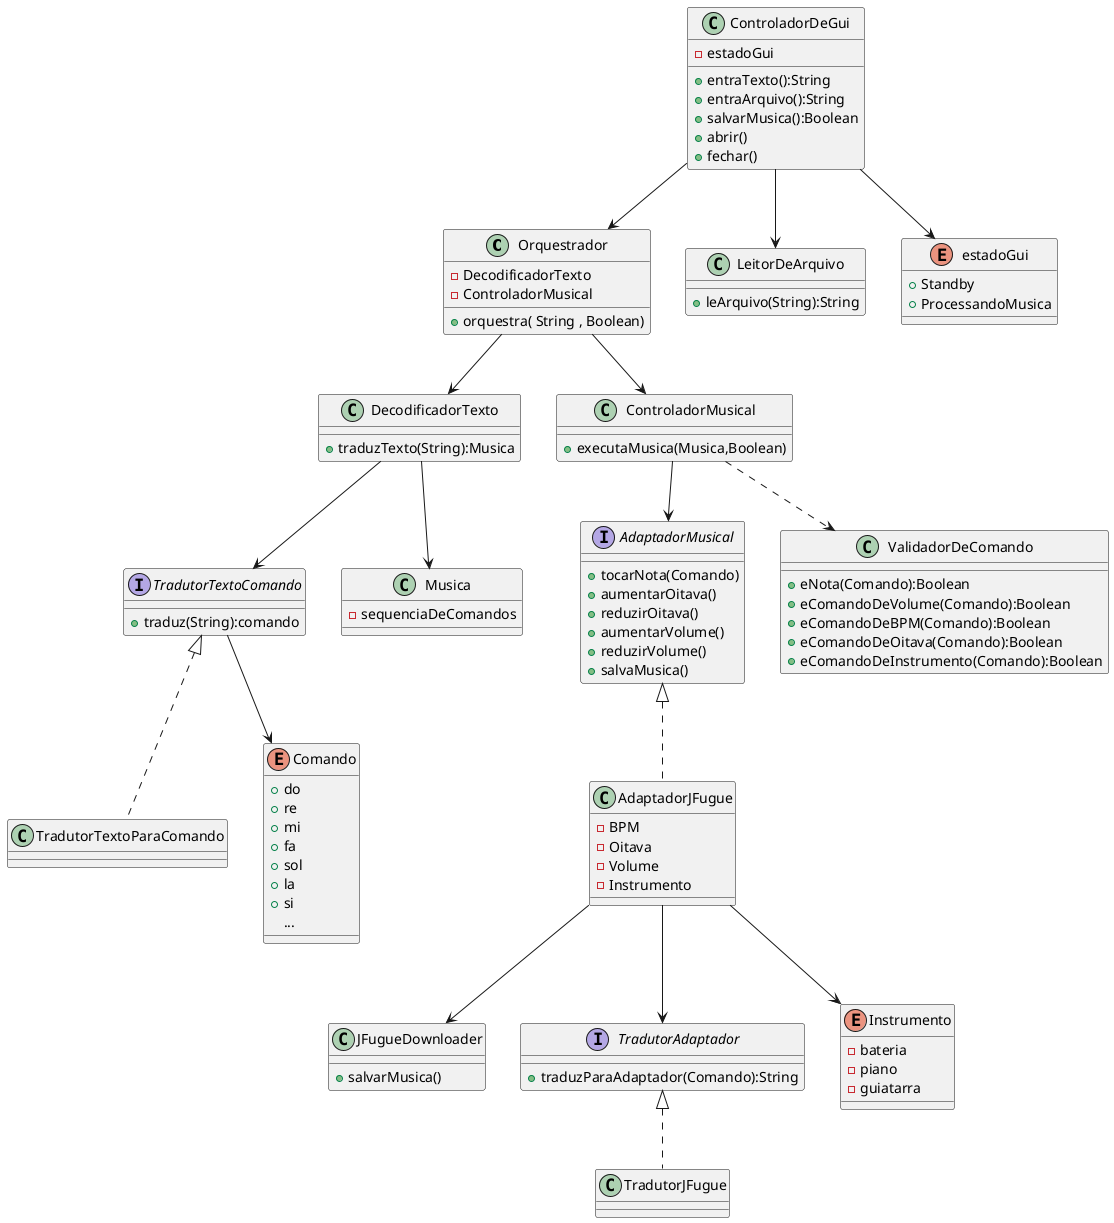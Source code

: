 @startuml classes

class Orquestrador{
    - DecodificadorTexto
    - ControladorMusical
    + orquestra( String , Boolean)
}

class ControladorDeGui{
    - estadoGui
    + entraTexto():String
    + entraArquivo():String
    + salvarMusica():Boolean
    + abrir()
    + fechar()
}

class LeitorDeArquivo{
    + leArquivo(String):String
}

enum estadoGui{
    + Standby
    + ProcessandoMusica
}

class DecodificadorTexto{
    + traduzTexto(String):Musica
}

interface TradutorTextoComando{
    + traduz(String):comando
}

class TradutorTextoParaComando implements TradutorTextoComando{}

class ControladorMusical{
    + executaMusica(Musica,Boolean)
}

interface AdaptadorMusical{
    + tocarNota(Comando)
    + aumentarOitava()
    + reduzirOitava()
    + aumentarVolume()
    + reduzirVolume()
    + salvaMusica()
}

class AdaptadorJFugue implements AdaptadorMusical{
    - BPM
    - Oitava
    - Volume
    - Instrumento
}

class JFugueDownloader{
    + salvarMusica()
}

interface TradutorAdaptador{
    + traduzParaAdaptador(Comando):String
}

class TradutorJFugue implements TradutorAdaptador{

}

enum Instrumento{
    - bateria
    - piano
    - guiatarra
}

enum Comando{
    + do
    + re
    + mi
    + fa
    + sol
    + la
    + si
    ...
}

class Musica{
    - sequenciaDeComandos
}

class ValidadorDeComando{
    + eNota(Comando):Boolean
    + eComandoDeVolume(Comando):Boolean
    + eComandoDeBPM(Comando):Boolean
    + eComandoDeOitava(Comando):Boolean
    + eComandoDeInstrumento(Comando):Boolean
}


ControladorDeGui --> Orquestrador
ControladorDeGui --> LeitorDeArquivo
AdaptadorJFugue --> JFugueDownloader
Orquestrador --> ControladorMusical
Orquestrador --> DecodificadorTexto
DecodificadorTexto --> TradutorTextoComando
DecodificadorTexto --> Musica
ControladorMusical --> AdaptadorMusical
ControladorMusical ..> ValidadorDeComando
TradutorTextoComando --> Comando
ControladorDeGui --> estadoGui
AdaptadorJFugue --> Instrumento
AdaptadorJFugue --> TradutorAdaptador


@enduml